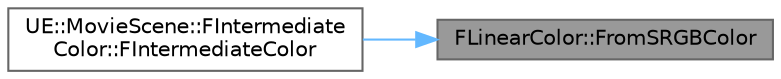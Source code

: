digraph "FLinearColor::FromSRGBColor"
{
 // INTERACTIVE_SVG=YES
 // LATEX_PDF_SIZE
  bgcolor="transparent";
  edge [fontname=Helvetica,fontsize=10,labelfontname=Helvetica,labelfontsize=10];
  node [fontname=Helvetica,fontsize=10,shape=box,height=0.2,width=0.4];
  rankdir="RL";
  Node1 [id="Node000001",label="FLinearColor::FromSRGBColor",height=0.2,width=0.4,color="gray40", fillcolor="grey60", style="filled", fontcolor="black",tooltip="Converts an FColor coming from an observed sRGB output, into a linear color."];
  Node1 -> Node2 [id="edge1_Node000001_Node000002",dir="back",color="steelblue1",style="solid",tooltip=" "];
  Node2 [id="Node000002",label="UE::MovieScene::FIntermediate\lColor::FIntermediateColor",height=0.2,width=0.4,color="grey40", fillcolor="white", style="filled",URL="$d8/d13/structUE_1_1MovieScene_1_1FIntermediateColor.html#a67dd210220c450bbda8bf3aac74ea4fa",tooltip=" "];
}
